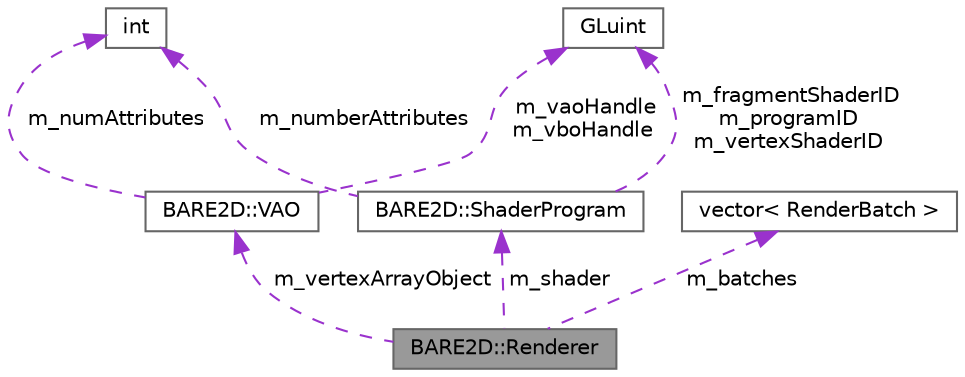 digraph "BARE2D::Renderer"
{
 // INTERACTIVE_SVG=YES
 // LATEX_PDF_SIZE
  bgcolor="transparent";
  edge [fontname=Helvetica,fontsize=10,labelfontname=Helvetica,labelfontsize=10];
  node [fontname=Helvetica,fontsize=10,shape=box,height=0.2,width=0.4];
  Node1 [label="BARE2D::Renderer",height=0.2,width=0.4,color="gray40", fillcolor="grey60", style="filled", fontcolor="black",tooltip="The renderer class holds some shader program, manages some VBO, some render batch(es),..."];
  Node2 -> Node1 [dir="back",color="darkorchid3",style="dashed",label=" m_shader" ];
  Node2 [label="BARE2D::ShaderProgram",height=0.2,width=0.4,color="gray40", fillcolor="white", style="filled",URL="$class_b_a_r_e2_d_1_1_shader_program.html",tooltip="The ShaderProgram is a GLSL program which combines two shaders - the vertex shader and the fragment s..."];
  Node3 -> Node2 [dir="back",color="darkorchid3",style="dashed",label=" m_numberAttributes" ];
  Node3 [label="int",height=0.2,width=0.4,color="gray40", fillcolor="white", style="filled",tooltip=" "];
  Node4 -> Node2 [dir="back",color="darkorchid3",style="dashed",label=" m_fragmentShaderID\nm_programID\nm_vertexShaderID" ];
  Node4 [label="GLuint",height=0.2,width=0.4,color="gray40", fillcolor="white", style="filled",tooltip=" "];
  Node5 -> Node1 [dir="back",color="darkorchid3",style="dashed",label=" m_vertexArrayObject" ];
  Node5 [label="BARE2D::VAO",height=0.2,width=0.4,color="gray40", fillcolor="white", style="filled",URL="$class_b_a_r_e2_d_1_1_v_a_o.html",tooltip="A wrapper class for OpenGL's VAO, as well as its associated VBO and attributes."];
  Node3 -> Node5 [dir="back",color="darkorchid3",style="dashed",label=" m_numAttributes" ];
  Node4 -> Node5 [dir="back",color="darkorchid3",style="dashed",label=" m_vaoHandle\nm_vboHandle" ];
  Node6 -> Node1 [dir="back",color="darkorchid3",style="dashed",label=" m_batches" ];
  Node6 [label="vector\< RenderBatch \>",height=0.2,width=0.4,color="gray40", fillcolor="white", style="filled",tooltip=" "];
}
